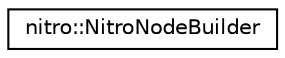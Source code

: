 digraph "Graphical Class Hierarchy"
{
 // LATEX_PDF_SIZE
  edge [fontname="Helvetica",fontsize="10",labelfontname="Helvetica",labelfontsize="10"];
  node [fontname="Helvetica",fontsize="10",shape=record];
  rankdir="LR";
  Node0 [label="nitro::NitroNodeBuilder",height=0.2,width=0.4,color="black", fillcolor="white", style="filled",URL="$da/dd1/classnitro_1_1NitroNodeBuilder.html",tooltip="Builder class that can be used to build new node types. All nodes should be constructed via this buil..."];
}
